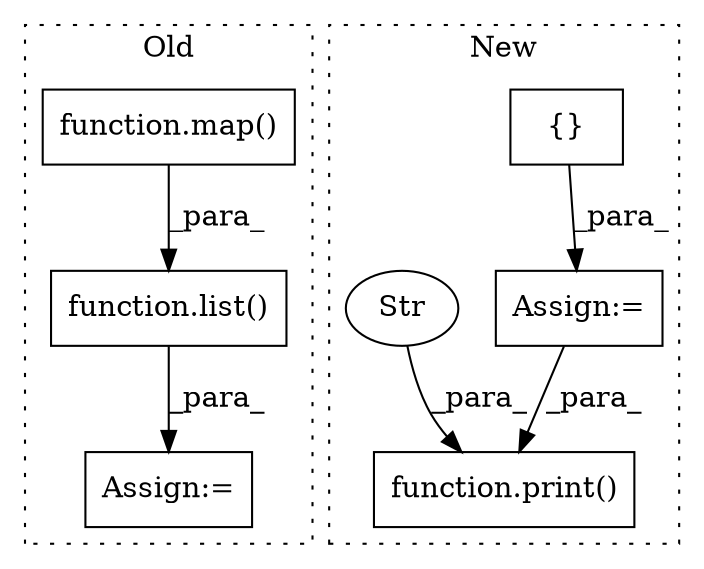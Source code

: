 digraph G {
subgraph cluster0 {
1 [label="function.map()" a="75" s="728,757" l="4,1" shape="box"];
3 [label="Assign:=" a="68" s="866" l="3" shape="box"];
5 [label="function.list()" a="75" s="723,758" l="5,1" shape="box"];
label = "Old";
style="dotted";
}
subgraph cluster1 {
2 [label="{}" a="95" s="683,825" l="14,10" shape="box"];
4 [label="Assign:=" a="68" s="680" l="3" shape="box"];
6 [label="function.print()" a="75" s="1219,1248" l="6,1" shape="box"];
7 [label="Str" a="66" s="1225" l="20" shape="ellipse"];
label = "New";
style="dotted";
}
1 -> 5 [label="_para_"];
2 -> 4 [label="_para_"];
4 -> 6 [label="_para_"];
5 -> 3 [label="_para_"];
7 -> 6 [label="_para_"];
}